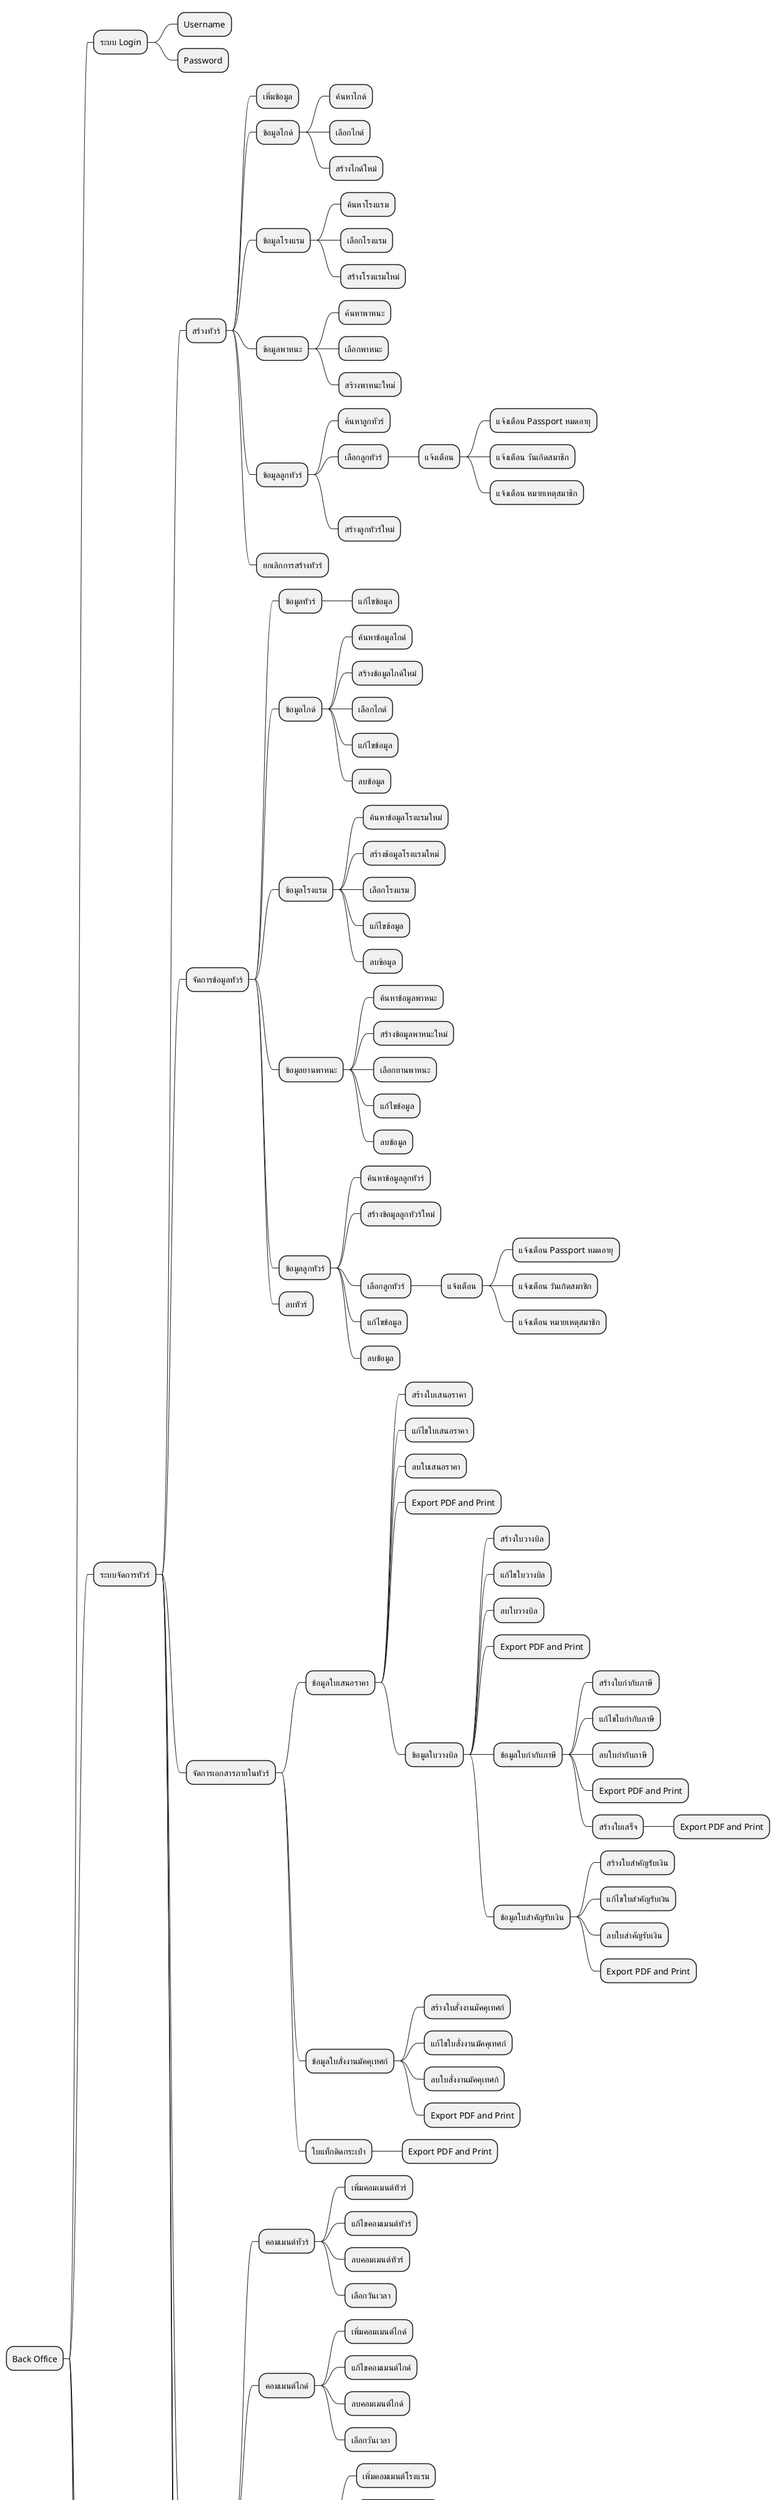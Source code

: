 @startmindmap
* Back Office

** ระบบ Login
*** Username
*** Password
** ระบบจัดการทัวร์
*** สร้างทัวร์
**** เพิ่มข้อมูล
**** ข้อมูลไกด์
***** ค้นหาไกด์
***** เลือกไกด์
***** สร้างไกด์ใหม่
**** ข้อมูลโรงแรม
***** ค้นหาโรงแรม
***** เลือกโรงแรม
***** สร้างโรงแรมใหม่
**** ข้อมูลพาหนะ
***** ค้นหาพาหนะ
***** เลือกพาหนะ
***** สร้างพาหนะใหม่
**** ข้อมูลลูกทัวร์
***** ค้นหาลูกทัวร์
***** เลือกลูกทัวร์
****** แจ้งเตือน
******* แจ้งเตือน Passport หมดอายุ
******* แจ้งเตือน วันเกิดสมาชิก
******* แจ้งเตือน หมายเหตุสมาชิก
***** สร้างลูกทัวร์ใหม่
**** ยกเลิกการสร้างทัวร์
' **** ยกเลิกการสร้างทัวร์
*** จัดการข้อมูลทัวร์
**** ข้อมูลทัวร์
***** แก้ไขข้อมูล
**** ข้อมูลไกด์
***** ค้นหาข้อมูลไกด์
***** สร้างข้อมูลไกด์ใหม่
***** เลือกไกด์
***** แก้ไขข้อมูล
***** ลบข้อมูล
**** ข้อมูลโรงแรม
***** ค้นหาข้อมูลโรงแรมใหม่
***** สร้างข้อมูลโรงแรมใหม่
***** เลือกโรงแรม
***** แก้ไขข้อมูล
***** ลบข้อมูล
**** ข้อมูลยานพาหนะ
***** ค้นหาข้อมูลพาหนะ
***** สร้างข้อมูลพาหนะใหม่
***** เลือกยานพาหนะ
***** แก้ไขข้อมูล
***** ลบข้อมูล
**** ข้อมูลลูกทัวร์
***** ค้นหาข้อมูลลูกทัวร์
***** สร้างข้อมูลลูกทัวร์ใหม่
***** เลือกลูกทัวร์
****** แจ้งเตือน
******* แจ้งเตือน Passport หมดอายุ
******* แจ้งเตือน วันเกิดสมาชิก
******* แจ้งเตือน หมายเหตุสมาชิก
***** แก้ไขข้อมูล
***** ลบข้อมูล
**** ลบทัวร์
*** จัดการเอกสารภายในทัวร์
**** ข้อมูลใบเสนอราคา
***** สร้างใบเสนอราคา
***** แก้ไขใบเสนอราคา
***** ลบใบเสนอราคา
***** Export PDF and Print
***** ข้อมูลใบวางบิล
****** สร้างใบวางบิล
****** แก้ไขใบวางบิล
****** ลบใบวางบิล
****** Export PDF and Print
****** ข้อมูลใบกำกับภาษี
******* สร้างใบกำกับภาษี
******* แก้ไขใบกำกับภาษี
******* ลบใบกำกับภาษี
******* Export PDF and Print
******* สร้างใบเสร็จ
******** Export PDF and Print
****** ข้อมูลใบสำคัญรับเงิน
******* สร้างใบสำคัญรับเงิน
******* แก้ไขใบสำคัญรับเงิน
******* ลบใบสำคัญรับเงิน
******* Export PDF and Print
**** ข้อมูลใบสั่งงานมัคคุเทศก์
***** สร้างใบสั่งงานมัคคุเทศก์
***** แก้ไขใบสั่งงานมัคคุเทศก์
***** ลบใบสั่งงานมัคคุเทศก์
***** Export PDF and Print
**** ใบแท็กติดกระเป๋า
***** Export PDF and Print
*** คอมเมนต์
**** คอมเมนต์ทัวร์
***** เพิ่มคอมเมนต์ทัวร์
***** แก้ไขคอมเมนต์ทัวร์
***** ลบคอมเมนต์ทัวร์
***** เลือกวันเวลา
**** คอมเมนต์ไกด์
***** เพิ่มคอมเมนต์ไกด์
***** แก้ไขคอมเมนต์ไกด์
***** ลบคอมเมนต์ไกด์
***** เลือกวันเวลา
**** คอมเมนต์โรงแรม
***** เพิ่มคอมเมนต์โรงแรม
***** แก้ไขคอมเมนต์โรงแรม
***** ลบคอมเมนต์โรงแรม
***** เลือกวันเวลา
**** คอมเมนต์สมาชิก
***** เพิ่มคอมเมนต์สมาชิก
***** แก้ไขคอมเมนต์สมาชิก
***** ลบคอมเมนต์สมาชิก
***** เลือกวันเวลา
**** คอมเมนต์ยานพาหนะ
***** เพิ่มคอมเมนต์ยานพาหนะ
***** แก้ไขคอมเมนต์ยานพาหนะ
***** ลบคอมเมนต์ยานพาหนะ
***** เลือกวันเวลา
*** แจ้งเตือน
**** แจ้งเตือน Passport ลูกทัวร์หมดอายุ (ไม่มั่นใจ*)
*** Export ข้อมูลทัวร์เป็น PDF และ Print
*** สถานะทัวร์
**** กำลังรอ
**** พร้อม
**** จบทริป
** จัดการข้อมูลในระบบ
*** ข้อมูลพนักงาน
**** ค้นหา
**** เพิ่ม
**** แก้ไข
**** ลบ
**** ระดับพนักงาน
***** ระดับหนึ่ง
****** สิทธิ์สร้างแอคเคาท์ใหม่
****** สิทธิ์อนุมัติใบ 1 2 3 ฯ
****** สิทธิ์ในการทำสิ่งต่าง ๆ
***** ระดับสอง
***** ระดับสาม
***** ระดับสี่
***** ระดับห้า
*** ข้อมูลไกด์
**** ค้นหา
**** เพิ่ม
**** แก้ไข
**** ลบ
**** คอมเมนต์
***** เพิ่ม
***** แก้ไข
***** ลบ
*** ข้อมูลโรงแรม
**** ค้นหา
**** เพิ่ม
**** แก้ไข
**** ลบ
**** คอมเมนต์
***** เพิ่ม
***** แก้ไข
***** ลบ
*** ข้อมูลพาหนะ
**** ค้นหา
**** เพิ่ม
**** แก้ไข
**** ลบ
**** คอมเมนต์
***** เพิ่ม
***** แก้ไข
***** ลบ
*** ข้อมูลลูกทัวร์
**** ค้นหา
**** เพิ่ม
**** แก้ไข
**** ลบ
**** คอมเมนต์
***** เพิ่ม
***** แก้ไข
***** ลบ

** การเงินของบริษัท
*** ข้อมูลใบเบิกค่าใช้จ่าย
**** สร้างใบเบิกเงินสดย่อย
**** แก้ไขใบเบิกเงินสดย่อย
**** ลบใบเบิกเงินสดย่อย
**** Print and export to PDF
**** ข้อมูลใบเคลียร์
***** ออกใบเคลียร์เงินสด
***** แก้ไขใบเคลียร์เงินสด
***** ลบใบเคลียร์เงินสด
***** Print and export to PDF

** รายงานรายรับรายจ่าย
*** ค้นหา
*** แสดงแบบรายวัน
*** แสดงแบบรายรายเดือน
*** แสดงแบบรายปี
*** แสดงแบบรายเดือนแบบวัน
*** Export to Excel
@endmindmap